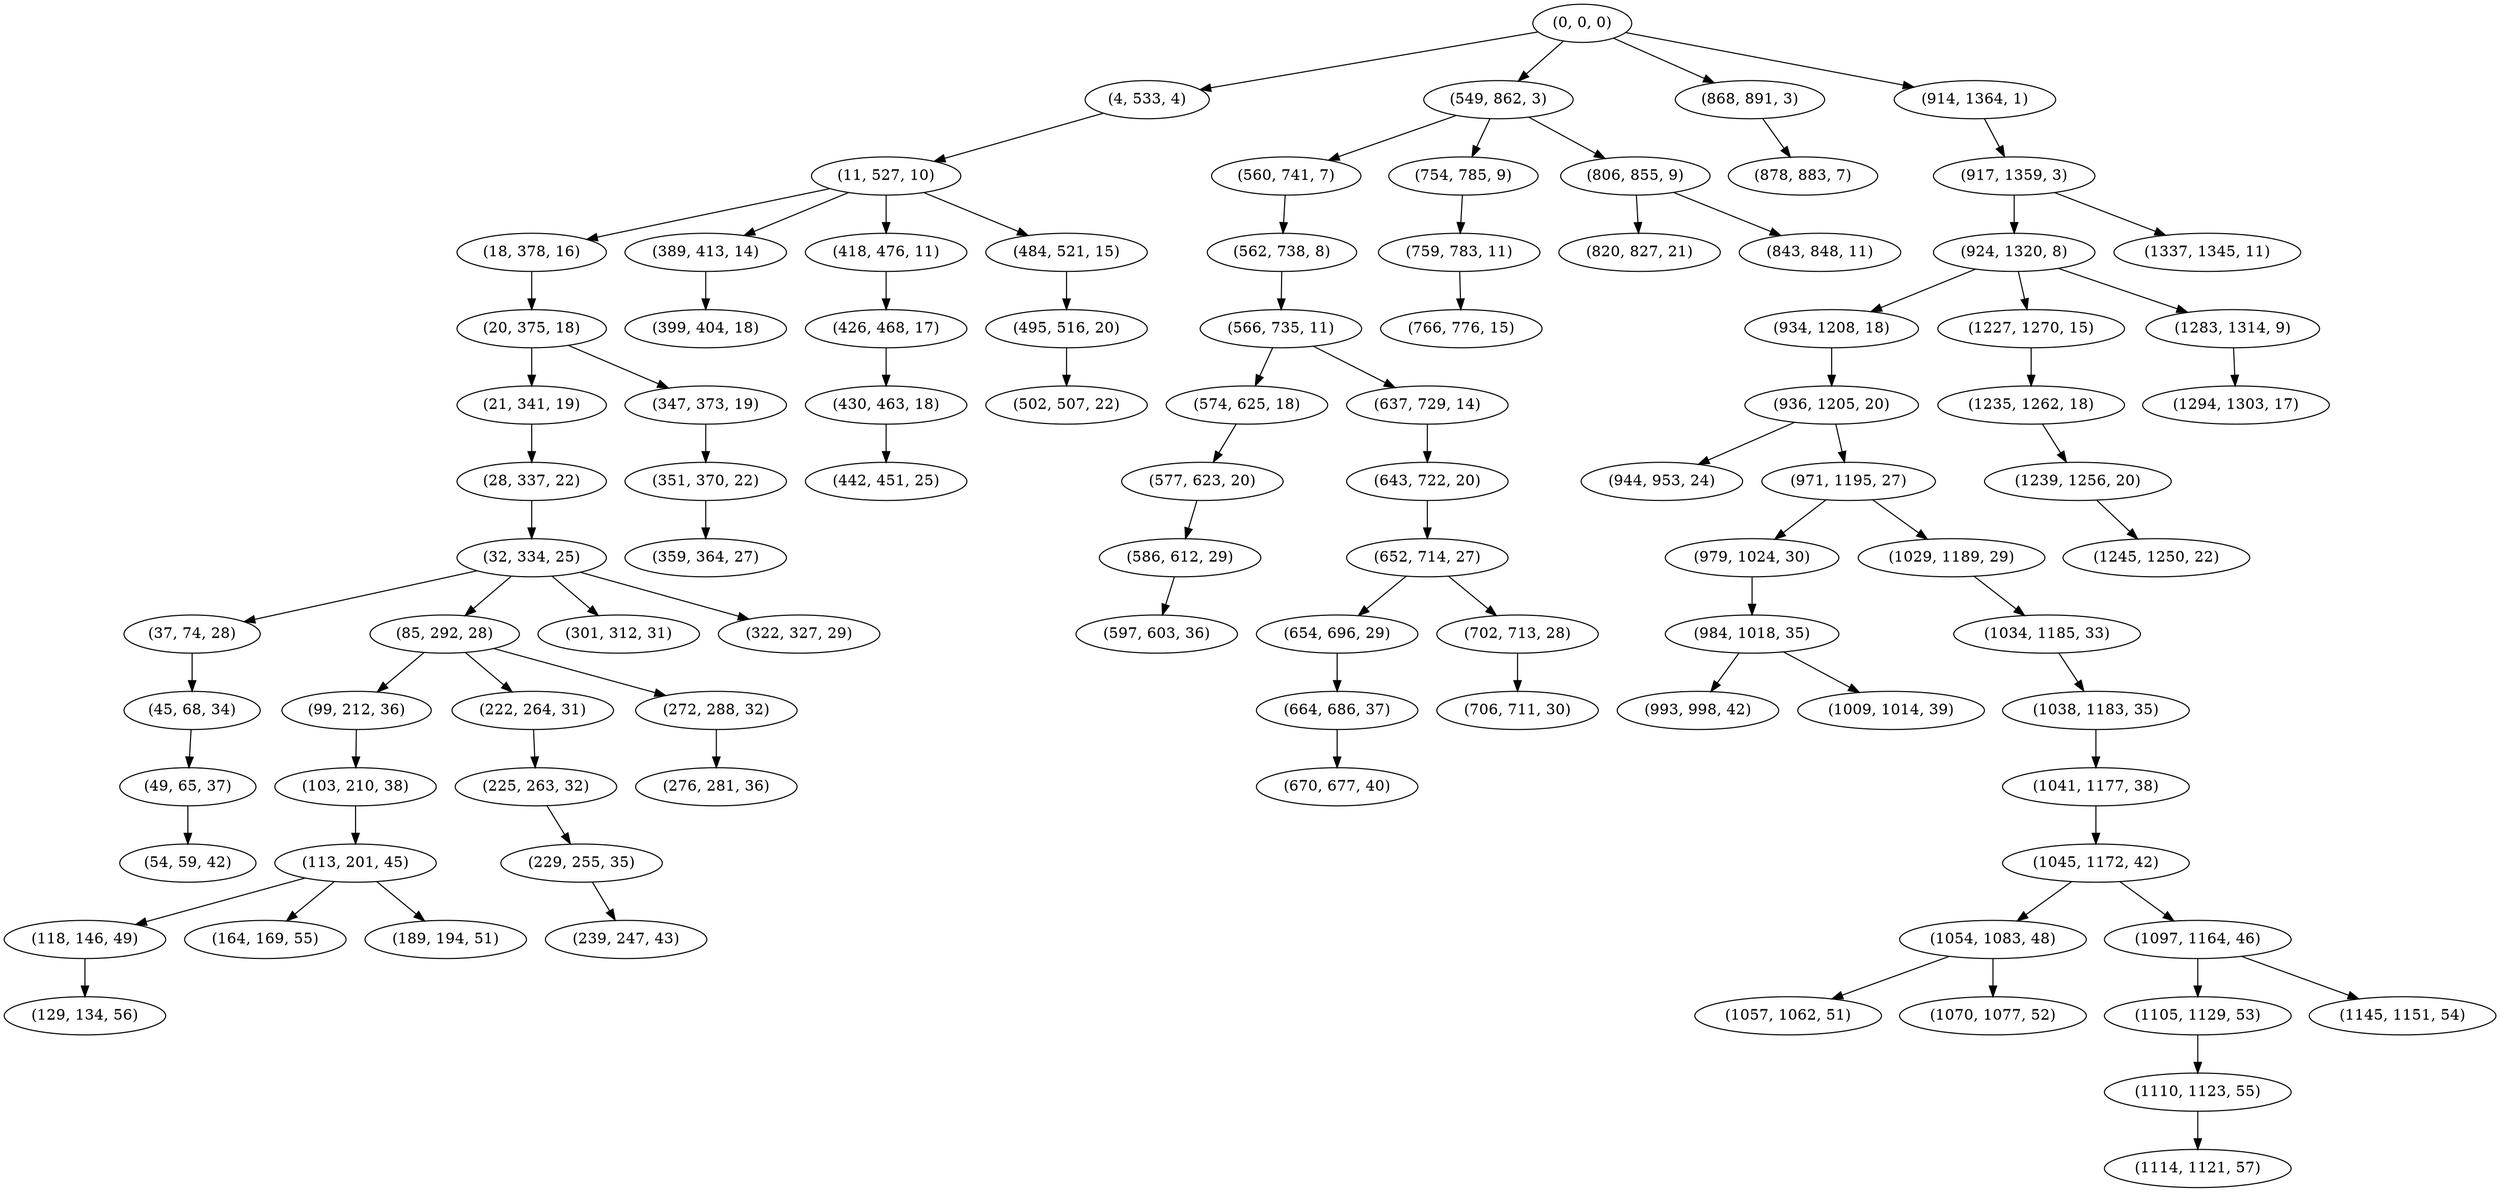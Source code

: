 digraph tree {
    "(0, 0, 0)";
    "(4, 533, 4)";
    "(11, 527, 10)";
    "(18, 378, 16)";
    "(20, 375, 18)";
    "(21, 341, 19)";
    "(28, 337, 22)";
    "(32, 334, 25)";
    "(37, 74, 28)";
    "(45, 68, 34)";
    "(49, 65, 37)";
    "(54, 59, 42)";
    "(85, 292, 28)";
    "(99, 212, 36)";
    "(103, 210, 38)";
    "(113, 201, 45)";
    "(118, 146, 49)";
    "(129, 134, 56)";
    "(164, 169, 55)";
    "(189, 194, 51)";
    "(222, 264, 31)";
    "(225, 263, 32)";
    "(229, 255, 35)";
    "(239, 247, 43)";
    "(272, 288, 32)";
    "(276, 281, 36)";
    "(301, 312, 31)";
    "(322, 327, 29)";
    "(347, 373, 19)";
    "(351, 370, 22)";
    "(359, 364, 27)";
    "(389, 413, 14)";
    "(399, 404, 18)";
    "(418, 476, 11)";
    "(426, 468, 17)";
    "(430, 463, 18)";
    "(442, 451, 25)";
    "(484, 521, 15)";
    "(495, 516, 20)";
    "(502, 507, 22)";
    "(549, 862, 3)";
    "(560, 741, 7)";
    "(562, 738, 8)";
    "(566, 735, 11)";
    "(574, 625, 18)";
    "(577, 623, 20)";
    "(586, 612, 29)";
    "(597, 603, 36)";
    "(637, 729, 14)";
    "(643, 722, 20)";
    "(652, 714, 27)";
    "(654, 696, 29)";
    "(664, 686, 37)";
    "(670, 677, 40)";
    "(702, 713, 28)";
    "(706, 711, 30)";
    "(754, 785, 9)";
    "(759, 783, 11)";
    "(766, 776, 15)";
    "(806, 855, 9)";
    "(820, 827, 21)";
    "(843, 848, 11)";
    "(868, 891, 3)";
    "(878, 883, 7)";
    "(914, 1364, 1)";
    "(917, 1359, 3)";
    "(924, 1320, 8)";
    "(934, 1208, 18)";
    "(936, 1205, 20)";
    "(944, 953, 24)";
    "(971, 1195, 27)";
    "(979, 1024, 30)";
    "(984, 1018, 35)";
    "(993, 998, 42)";
    "(1009, 1014, 39)";
    "(1029, 1189, 29)";
    "(1034, 1185, 33)";
    "(1038, 1183, 35)";
    "(1041, 1177, 38)";
    "(1045, 1172, 42)";
    "(1054, 1083, 48)";
    "(1057, 1062, 51)";
    "(1070, 1077, 52)";
    "(1097, 1164, 46)";
    "(1105, 1129, 53)";
    "(1110, 1123, 55)";
    "(1114, 1121, 57)";
    "(1145, 1151, 54)";
    "(1227, 1270, 15)";
    "(1235, 1262, 18)";
    "(1239, 1256, 20)";
    "(1245, 1250, 22)";
    "(1283, 1314, 9)";
    "(1294, 1303, 17)";
    "(1337, 1345, 11)";
    "(0, 0, 0)" -> "(4, 533, 4)";
    "(0, 0, 0)" -> "(549, 862, 3)";
    "(0, 0, 0)" -> "(868, 891, 3)";
    "(0, 0, 0)" -> "(914, 1364, 1)";
    "(4, 533, 4)" -> "(11, 527, 10)";
    "(11, 527, 10)" -> "(18, 378, 16)";
    "(11, 527, 10)" -> "(389, 413, 14)";
    "(11, 527, 10)" -> "(418, 476, 11)";
    "(11, 527, 10)" -> "(484, 521, 15)";
    "(18, 378, 16)" -> "(20, 375, 18)";
    "(20, 375, 18)" -> "(21, 341, 19)";
    "(20, 375, 18)" -> "(347, 373, 19)";
    "(21, 341, 19)" -> "(28, 337, 22)";
    "(28, 337, 22)" -> "(32, 334, 25)";
    "(32, 334, 25)" -> "(37, 74, 28)";
    "(32, 334, 25)" -> "(85, 292, 28)";
    "(32, 334, 25)" -> "(301, 312, 31)";
    "(32, 334, 25)" -> "(322, 327, 29)";
    "(37, 74, 28)" -> "(45, 68, 34)";
    "(45, 68, 34)" -> "(49, 65, 37)";
    "(49, 65, 37)" -> "(54, 59, 42)";
    "(85, 292, 28)" -> "(99, 212, 36)";
    "(85, 292, 28)" -> "(222, 264, 31)";
    "(85, 292, 28)" -> "(272, 288, 32)";
    "(99, 212, 36)" -> "(103, 210, 38)";
    "(103, 210, 38)" -> "(113, 201, 45)";
    "(113, 201, 45)" -> "(118, 146, 49)";
    "(113, 201, 45)" -> "(164, 169, 55)";
    "(113, 201, 45)" -> "(189, 194, 51)";
    "(118, 146, 49)" -> "(129, 134, 56)";
    "(222, 264, 31)" -> "(225, 263, 32)";
    "(225, 263, 32)" -> "(229, 255, 35)";
    "(229, 255, 35)" -> "(239, 247, 43)";
    "(272, 288, 32)" -> "(276, 281, 36)";
    "(347, 373, 19)" -> "(351, 370, 22)";
    "(351, 370, 22)" -> "(359, 364, 27)";
    "(389, 413, 14)" -> "(399, 404, 18)";
    "(418, 476, 11)" -> "(426, 468, 17)";
    "(426, 468, 17)" -> "(430, 463, 18)";
    "(430, 463, 18)" -> "(442, 451, 25)";
    "(484, 521, 15)" -> "(495, 516, 20)";
    "(495, 516, 20)" -> "(502, 507, 22)";
    "(549, 862, 3)" -> "(560, 741, 7)";
    "(549, 862, 3)" -> "(754, 785, 9)";
    "(549, 862, 3)" -> "(806, 855, 9)";
    "(560, 741, 7)" -> "(562, 738, 8)";
    "(562, 738, 8)" -> "(566, 735, 11)";
    "(566, 735, 11)" -> "(574, 625, 18)";
    "(566, 735, 11)" -> "(637, 729, 14)";
    "(574, 625, 18)" -> "(577, 623, 20)";
    "(577, 623, 20)" -> "(586, 612, 29)";
    "(586, 612, 29)" -> "(597, 603, 36)";
    "(637, 729, 14)" -> "(643, 722, 20)";
    "(643, 722, 20)" -> "(652, 714, 27)";
    "(652, 714, 27)" -> "(654, 696, 29)";
    "(652, 714, 27)" -> "(702, 713, 28)";
    "(654, 696, 29)" -> "(664, 686, 37)";
    "(664, 686, 37)" -> "(670, 677, 40)";
    "(702, 713, 28)" -> "(706, 711, 30)";
    "(754, 785, 9)" -> "(759, 783, 11)";
    "(759, 783, 11)" -> "(766, 776, 15)";
    "(806, 855, 9)" -> "(820, 827, 21)";
    "(806, 855, 9)" -> "(843, 848, 11)";
    "(868, 891, 3)" -> "(878, 883, 7)";
    "(914, 1364, 1)" -> "(917, 1359, 3)";
    "(917, 1359, 3)" -> "(924, 1320, 8)";
    "(917, 1359, 3)" -> "(1337, 1345, 11)";
    "(924, 1320, 8)" -> "(934, 1208, 18)";
    "(924, 1320, 8)" -> "(1227, 1270, 15)";
    "(924, 1320, 8)" -> "(1283, 1314, 9)";
    "(934, 1208, 18)" -> "(936, 1205, 20)";
    "(936, 1205, 20)" -> "(944, 953, 24)";
    "(936, 1205, 20)" -> "(971, 1195, 27)";
    "(971, 1195, 27)" -> "(979, 1024, 30)";
    "(971, 1195, 27)" -> "(1029, 1189, 29)";
    "(979, 1024, 30)" -> "(984, 1018, 35)";
    "(984, 1018, 35)" -> "(993, 998, 42)";
    "(984, 1018, 35)" -> "(1009, 1014, 39)";
    "(1029, 1189, 29)" -> "(1034, 1185, 33)";
    "(1034, 1185, 33)" -> "(1038, 1183, 35)";
    "(1038, 1183, 35)" -> "(1041, 1177, 38)";
    "(1041, 1177, 38)" -> "(1045, 1172, 42)";
    "(1045, 1172, 42)" -> "(1054, 1083, 48)";
    "(1045, 1172, 42)" -> "(1097, 1164, 46)";
    "(1054, 1083, 48)" -> "(1057, 1062, 51)";
    "(1054, 1083, 48)" -> "(1070, 1077, 52)";
    "(1097, 1164, 46)" -> "(1105, 1129, 53)";
    "(1097, 1164, 46)" -> "(1145, 1151, 54)";
    "(1105, 1129, 53)" -> "(1110, 1123, 55)";
    "(1110, 1123, 55)" -> "(1114, 1121, 57)";
    "(1227, 1270, 15)" -> "(1235, 1262, 18)";
    "(1235, 1262, 18)" -> "(1239, 1256, 20)";
    "(1239, 1256, 20)" -> "(1245, 1250, 22)";
    "(1283, 1314, 9)" -> "(1294, 1303, 17)";
}
